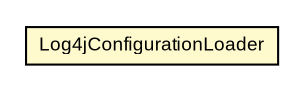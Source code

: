 #!/usr/local/bin/dot
#
# Class diagram 
# Generated by UmlGraph version 4.6 (http://www.spinellis.gr/sw/umlgraph)
#

digraph G {
	edge [fontname="arial",fontsize=10,labelfontname="arial",labelfontsize=10];
	node [fontname="arial",fontsize=10,shape=plaintext];
	// org.settings4j.helper.web.Log4jConfigurationLoader
	c3283 [label=<<table border="0" cellborder="1" cellspacing="0" cellpadding="2" port="p" bgcolor="lemonChiffon" href="./Log4jConfigurationLoader.html">
		<tr><td><table border="0" cellspacing="0" cellpadding="1">
			<tr><td> Log4jConfigurationLoader </td></tr>
		</table></td></tr>
		</table>>, fontname="arial", fontcolor="black", fontsize=9.0];
}

